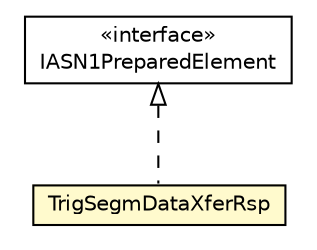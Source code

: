 #!/usr/local/bin/dot
#
# Class diagram 
# Generated by UMLGraph version R5_6-24-gf6e263 (http://www.umlgraph.org/)
#

digraph G {
	edge [fontname="Helvetica",fontsize=10,labelfontname="Helvetica",labelfontsize=10];
	node [fontname="Helvetica",fontsize=10,shape=plaintext];
	nodesep=0.25;
	ranksep=0.5;
	// org.universAAL.lddi.lib.ieeex73std.org.bn.coders.IASN1PreparedElement
	c7872013 [label=<<table title="org.universAAL.lddi.lib.ieeex73std.org.bn.coders.IASN1PreparedElement" border="0" cellborder="1" cellspacing="0" cellpadding="2" port="p" href="../../org/bn/coders/IASN1PreparedElement.html">
		<tr><td><table border="0" cellspacing="0" cellpadding="1">
<tr><td align="center" balign="center"> &#171;interface&#187; </td></tr>
<tr><td align="center" balign="center"> IASN1PreparedElement </td></tr>
		</table></td></tr>
		</table>>, URL="../../org/bn/coders/IASN1PreparedElement.html", fontname="Helvetica", fontcolor="black", fontsize=10.0];
	// org.universAAL.lddi.lib.ieeex73std.x73.p20601.TrigSegmDataXferRsp
	c7872199 [label=<<table title="org.universAAL.lddi.lib.ieeex73std.x73.p20601.TrigSegmDataXferRsp" border="0" cellborder="1" cellspacing="0" cellpadding="2" port="p" bgcolor="lemonChiffon" href="./TrigSegmDataXferRsp.html">
		<tr><td><table border="0" cellspacing="0" cellpadding="1">
<tr><td align="center" balign="center"> TrigSegmDataXferRsp </td></tr>
		</table></td></tr>
		</table>>, URL="./TrigSegmDataXferRsp.html", fontname="Helvetica", fontcolor="black", fontsize=10.0];
	//org.universAAL.lddi.lib.ieeex73std.x73.p20601.TrigSegmDataXferRsp implements org.universAAL.lddi.lib.ieeex73std.org.bn.coders.IASN1PreparedElement
	c7872013:p -> c7872199:p [dir=back,arrowtail=empty,style=dashed];
}

